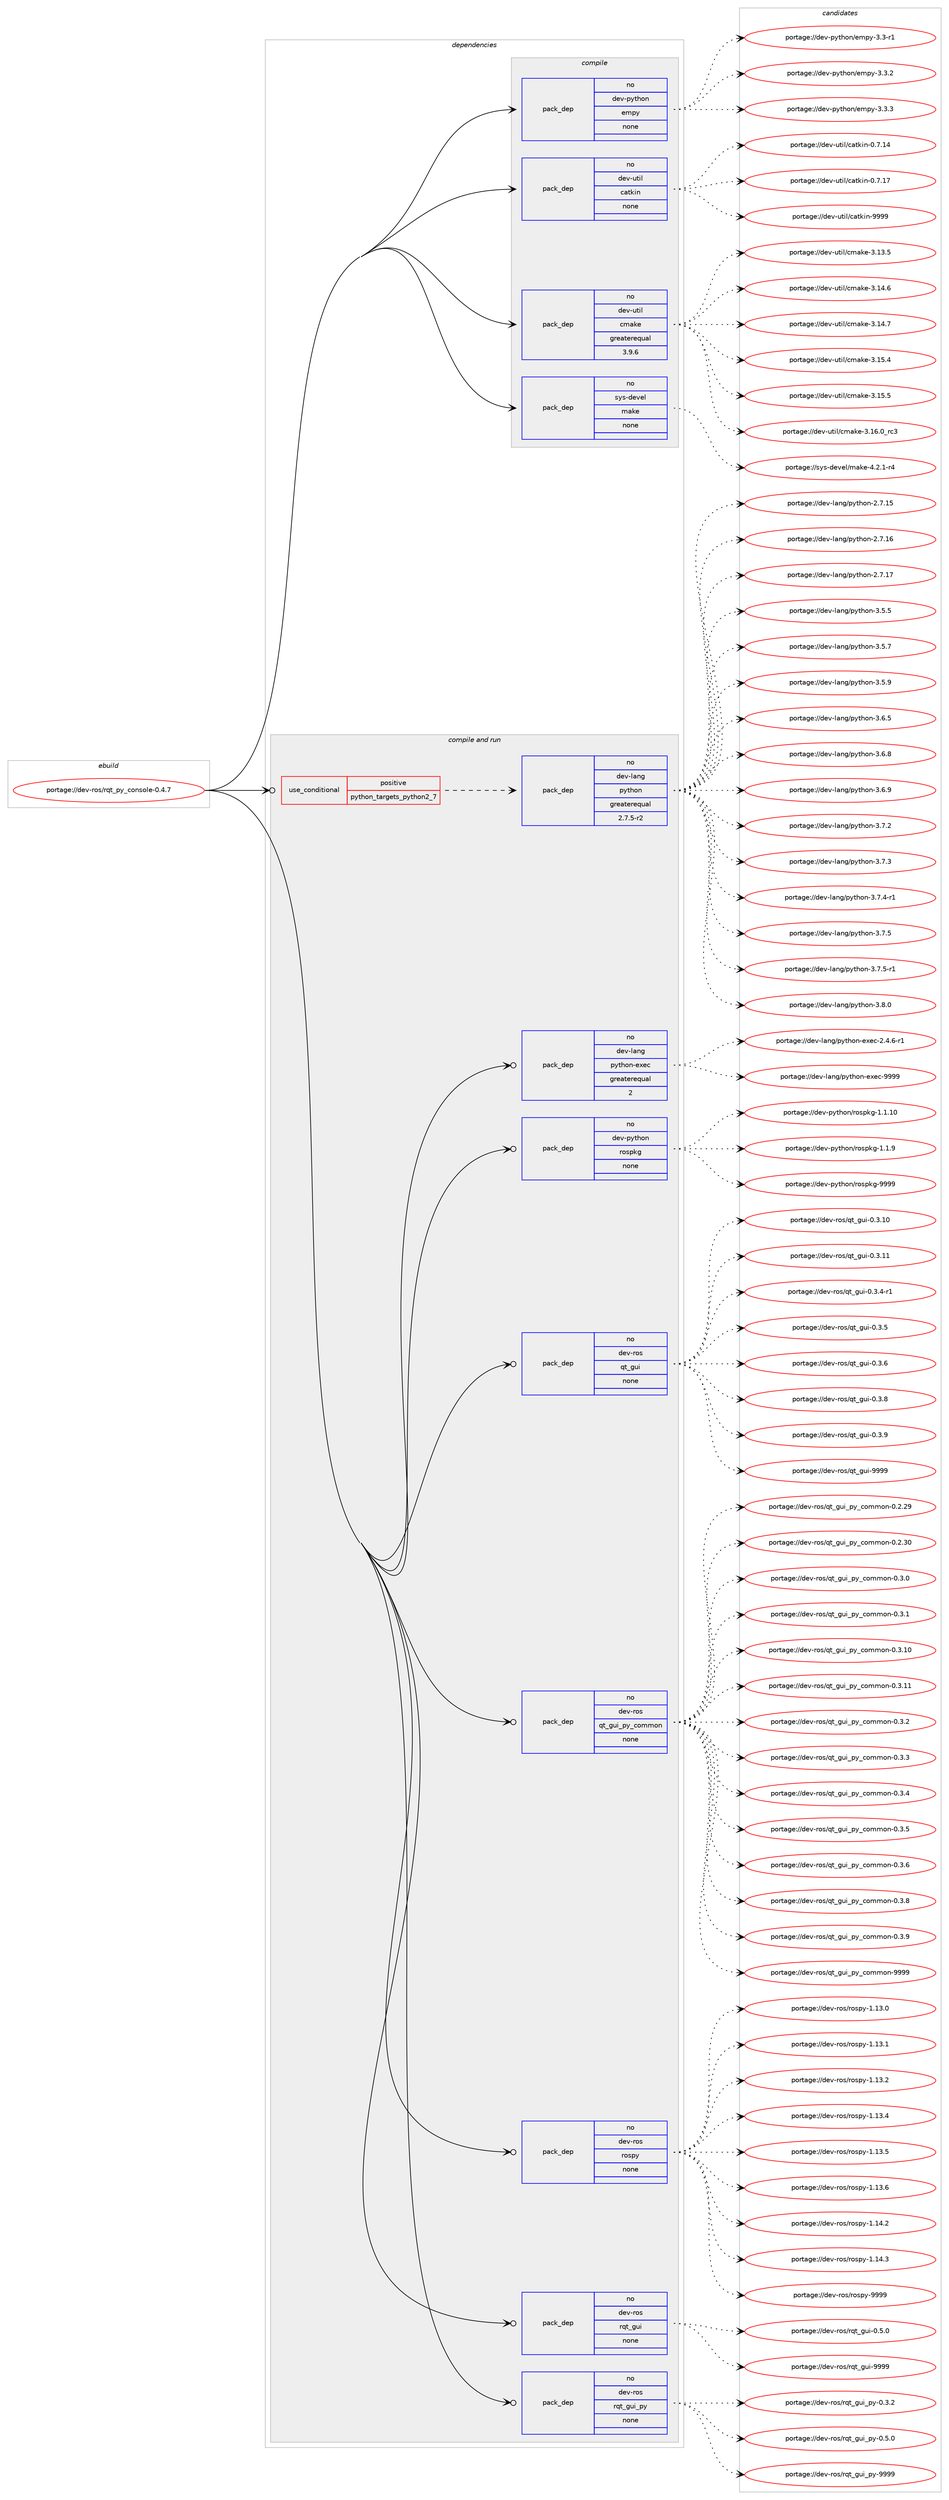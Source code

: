 digraph prolog {

# *************
# Graph options
# *************

newrank=true;
concentrate=true;
compound=true;
graph [rankdir=LR,fontname=Helvetica,fontsize=10,ranksep=1.5];#, ranksep=2.5, nodesep=0.2];
edge  [arrowhead=vee];
node  [fontname=Helvetica,fontsize=10];

# **********
# The ebuild
# **********

subgraph cluster_leftcol {
color=gray;
rank=same;
label=<<i>ebuild</i>>;
id [label="portage://dev-ros/rqt_py_console-0.4.7", color=red, width=4, href="../dev-ros/rqt_py_console-0.4.7.svg"];
}

# ****************
# The dependencies
# ****************

subgraph cluster_midcol {
color=gray;
label=<<i>dependencies</i>>;
subgraph cluster_compile {
fillcolor="#eeeeee";
style=filled;
label=<<i>compile</i>>;
subgraph pack152919 {
dependency200957 [label=<<TABLE BORDER="0" CELLBORDER="1" CELLSPACING="0" CELLPADDING="4" WIDTH="220"><TR><TD ROWSPAN="6" CELLPADDING="30">pack_dep</TD></TR><TR><TD WIDTH="110">no</TD></TR><TR><TD>dev-python</TD></TR><TR><TD>empy</TD></TR><TR><TD>none</TD></TR><TR><TD></TD></TR></TABLE>>, shape=none, color=blue];
}
id:e -> dependency200957:w [weight=20,style="solid",arrowhead="vee"];
subgraph pack152920 {
dependency200958 [label=<<TABLE BORDER="0" CELLBORDER="1" CELLSPACING="0" CELLPADDING="4" WIDTH="220"><TR><TD ROWSPAN="6" CELLPADDING="30">pack_dep</TD></TR><TR><TD WIDTH="110">no</TD></TR><TR><TD>dev-util</TD></TR><TR><TD>catkin</TD></TR><TR><TD>none</TD></TR><TR><TD></TD></TR></TABLE>>, shape=none, color=blue];
}
id:e -> dependency200958:w [weight=20,style="solid",arrowhead="vee"];
subgraph pack152921 {
dependency200959 [label=<<TABLE BORDER="0" CELLBORDER="1" CELLSPACING="0" CELLPADDING="4" WIDTH="220"><TR><TD ROWSPAN="6" CELLPADDING="30">pack_dep</TD></TR><TR><TD WIDTH="110">no</TD></TR><TR><TD>dev-util</TD></TR><TR><TD>cmake</TD></TR><TR><TD>greaterequal</TD></TR><TR><TD>3.9.6</TD></TR></TABLE>>, shape=none, color=blue];
}
id:e -> dependency200959:w [weight=20,style="solid",arrowhead="vee"];
subgraph pack152922 {
dependency200960 [label=<<TABLE BORDER="0" CELLBORDER="1" CELLSPACING="0" CELLPADDING="4" WIDTH="220"><TR><TD ROWSPAN="6" CELLPADDING="30">pack_dep</TD></TR><TR><TD WIDTH="110">no</TD></TR><TR><TD>sys-devel</TD></TR><TR><TD>make</TD></TR><TR><TD>none</TD></TR><TR><TD></TD></TR></TABLE>>, shape=none, color=blue];
}
id:e -> dependency200960:w [weight=20,style="solid",arrowhead="vee"];
}
subgraph cluster_compileandrun {
fillcolor="#eeeeee";
style=filled;
label=<<i>compile and run</i>>;
subgraph cond44610 {
dependency200961 [label=<<TABLE BORDER="0" CELLBORDER="1" CELLSPACING="0" CELLPADDING="4"><TR><TD ROWSPAN="3" CELLPADDING="10">use_conditional</TD></TR><TR><TD>positive</TD></TR><TR><TD>python_targets_python2_7</TD></TR></TABLE>>, shape=none, color=red];
subgraph pack152923 {
dependency200962 [label=<<TABLE BORDER="0" CELLBORDER="1" CELLSPACING="0" CELLPADDING="4" WIDTH="220"><TR><TD ROWSPAN="6" CELLPADDING="30">pack_dep</TD></TR><TR><TD WIDTH="110">no</TD></TR><TR><TD>dev-lang</TD></TR><TR><TD>python</TD></TR><TR><TD>greaterequal</TD></TR><TR><TD>2.7.5-r2</TD></TR></TABLE>>, shape=none, color=blue];
}
dependency200961:e -> dependency200962:w [weight=20,style="dashed",arrowhead="vee"];
}
id:e -> dependency200961:w [weight=20,style="solid",arrowhead="odotvee"];
subgraph pack152924 {
dependency200963 [label=<<TABLE BORDER="0" CELLBORDER="1" CELLSPACING="0" CELLPADDING="4" WIDTH="220"><TR><TD ROWSPAN="6" CELLPADDING="30">pack_dep</TD></TR><TR><TD WIDTH="110">no</TD></TR><TR><TD>dev-lang</TD></TR><TR><TD>python-exec</TD></TR><TR><TD>greaterequal</TD></TR><TR><TD>2</TD></TR></TABLE>>, shape=none, color=blue];
}
id:e -> dependency200963:w [weight=20,style="solid",arrowhead="odotvee"];
subgraph pack152925 {
dependency200964 [label=<<TABLE BORDER="0" CELLBORDER="1" CELLSPACING="0" CELLPADDING="4" WIDTH="220"><TR><TD ROWSPAN="6" CELLPADDING="30">pack_dep</TD></TR><TR><TD WIDTH="110">no</TD></TR><TR><TD>dev-python</TD></TR><TR><TD>rospkg</TD></TR><TR><TD>none</TD></TR><TR><TD></TD></TR></TABLE>>, shape=none, color=blue];
}
id:e -> dependency200964:w [weight=20,style="solid",arrowhead="odotvee"];
subgraph pack152926 {
dependency200965 [label=<<TABLE BORDER="0" CELLBORDER="1" CELLSPACING="0" CELLPADDING="4" WIDTH="220"><TR><TD ROWSPAN="6" CELLPADDING="30">pack_dep</TD></TR><TR><TD WIDTH="110">no</TD></TR><TR><TD>dev-ros</TD></TR><TR><TD>qt_gui</TD></TR><TR><TD>none</TD></TR><TR><TD></TD></TR></TABLE>>, shape=none, color=blue];
}
id:e -> dependency200965:w [weight=20,style="solid",arrowhead="odotvee"];
subgraph pack152927 {
dependency200966 [label=<<TABLE BORDER="0" CELLBORDER="1" CELLSPACING="0" CELLPADDING="4" WIDTH="220"><TR><TD ROWSPAN="6" CELLPADDING="30">pack_dep</TD></TR><TR><TD WIDTH="110">no</TD></TR><TR><TD>dev-ros</TD></TR><TR><TD>qt_gui_py_common</TD></TR><TR><TD>none</TD></TR><TR><TD></TD></TR></TABLE>>, shape=none, color=blue];
}
id:e -> dependency200966:w [weight=20,style="solid",arrowhead="odotvee"];
subgraph pack152928 {
dependency200967 [label=<<TABLE BORDER="0" CELLBORDER="1" CELLSPACING="0" CELLPADDING="4" WIDTH="220"><TR><TD ROWSPAN="6" CELLPADDING="30">pack_dep</TD></TR><TR><TD WIDTH="110">no</TD></TR><TR><TD>dev-ros</TD></TR><TR><TD>rospy</TD></TR><TR><TD>none</TD></TR><TR><TD></TD></TR></TABLE>>, shape=none, color=blue];
}
id:e -> dependency200967:w [weight=20,style="solid",arrowhead="odotvee"];
subgraph pack152929 {
dependency200968 [label=<<TABLE BORDER="0" CELLBORDER="1" CELLSPACING="0" CELLPADDING="4" WIDTH="220"><TR><TD ROWSPAN="6" CELLPADDING="30">pack_dep</TD></TR><TR><TD WIDTH="110">no</TD></TR><TR><TD>dev-ros</TD></TR><TR><TD>rqt_gui</TD></TR><TR><TD>none</TD></TR><TR><TD></TD></TR></TABLE>>, shape=none, color=blue];
}
id:e -> dependency200968:w [weight=20,style="solid",arrowhead="odotvee"];
subgraph pack152930 {
dependency200969 [label=<<TABLE BORDER="0" CELLBORDER="1" CELLSPACING="0" CELLPADDING="4" WIDTH="220"><TR><TD ROWSPAN="6" CELLPADDING="30">pack_dep</TD></TR><TR><TD WIDTH="110">no</TD></TR><TR><TD>dev-ros</TD></TR><TR><TD>rqt_gui_py</TD></TR><TR><TD>none</TD></TR><TR><TD></TD></TR></TABLE>>, shape=none, color=blue];
}
id:e -> dependency200969:w [weight=20,style="solid",arrowhead="odotvee"];
}
subgraph cluster_run {
fillcolor="#eeeeee";
style=filled;
label=<<i>run</i>>;
}
}

# **************
# The candidates
# **************

subgraph cluster_choices {
rank=same;
color=gray;
label=<<i>candidates</i>>;

subgraph choice152919 {
color=black;
nodesep=1;
choiceportage1001011184511212111610411111047101109112121455146514511449 [label="portage://dev-python/empy-3.3-r1", color=red, width=4,href="../dev-python/empy-3.3-r1.svg"];
choiceportage1001011184511212111610411111047101109112121455146514650 [label="portage://dev-python/empy-3.3.2", color=red, width=4,href="../dev-python/empy-3.3.2.svg"];
choiceportage1001011184511212111610411111047101109112121455146514651 [label="portage://dev-python/empy-3.3.3", color=red, width=4,href="../dev-python/empy-3.3.3.svg"];
dependency200957:e -> choiceportage1001011184511212111610411111047101109112121455146514511449:w [style=dotted,weight="100"];
dependency200957:e -> choiceportage1001011184511212111610411111047101109112121455146514650:w [style=dotted,weight="100"];
dependency200957:e -> choiceportage1001011184511212111610411111047101109112121455146514651:w [style=dotted,weight="100"];
}
subgraph choice152920 {
color=black;
nodesep=1;
choiceportage1001011184511711610510847999711610710511045484655464952 [label="portage://dev-util/catkin-0.7.14", color=red, width=4,href="../dev-util/catkin-0.7.14.svg"];
choiceportage1001011184511711610510847999711610710511045484655464955 [label="portage://dev-util/catkin-0.7.17", color=red, width=4,href="../dev-util/catkin-0.7.17.svg"];
choiceportage100101118451171161051084799971161071051104557575757 [label="portage://dev-util/catkin-9999", color=red, width=4,href="../dev-util/catkin-9999.svg"];
dependency200958:e -> choiceportage1001011184511711610510847999711610710511045484655464952:w [style=dotted,weight="100"];
dependency200958:e -> choiceportage1001011184511711610510847999711610710511045484655464955:w [style=dotted,weight="100"];
dependency200958:e -> choiceportage100101118451171161051084799971161071051104557575757:w [style=dotted,weight="100"];
}
subgraph choice152921 {
color=black;
nodesep=1;
choiceportage1001011184511711610510847991099710710145514649514653 [label="portage://dev-util/cmake-3.13.5", color=red, width=4,href="../dev-util/cmake-3.13.5.svg"];
choiceportage1001011184511711610510847991099710710145514649524654 [label="portage://dev-util/cmake-3.14.6", color=red, width=4,href="../dev-util/cmake-3.14.6.svg"];
choiceportage1001011184511711610510847991099710710145514649524655 [label="portage://dev-util/cmake-3.14.7", color=red, width=4,href="../dev-util/cmake-3.14.7.svg"];
choiceportage1001011184511711610510847991099710710145514649534652 [label="portage://dev-util/cmake-3.15.4", color=red, width=4,href="../dev-util/cmake-3.15.4.svg"];
choiceportage1001011184511711610510847991099710710145514649534653 [label="portage://dev-util/cmake-3.15.5", color=red, width=4,href="../dev-util/cmake-3.15.5.svg"];
choiceportage1001011184511711610510847991099710710145514649544648951149951 [label="portage://dev-util/cmake-3.16.0_rc3", color=red, width=4,href="../dev-util/cmake-3.16.0_rc3.svg"];
dependency200959:e -> choiceportage1001011184511711610510847991099710710145514649514653:w [style=dotted,weight="100"];
dependency200959:e -> choiceportage1001011184511711610510847991099710710145514649524654:w [style=dotted,weight="100"];
dependency200959:e -> choiceportage1001011184511711610510847991099710710145514649524655:w [style=dotted,weight="100"];
dependency200959:e -> choiceportage1001011184511711610510847991099710710145514649534652:w [style=dotted,weight="100"];
dependency200959:e -> choiceportage1001011184511711610510847991099710710145514649534653:w [style=dotted,weight="100"];
dependency200959:e -> choiceportage1001011184511711610510847991099710710145514649544648951149951:w [style=dotted,weight="100"];
}
subgraph choice152922 {
color=black;
nodesep=1;
choiceportage1151211154510010111810110847109971071014552465046494511452 [label="portage://sys-devel/make-4.2.1-r4", color=red, width=4,href="../sys-devel/make-4.2.1-r4.svg"];
dependency200960:e -> choiceportage1151211154510010111810110847109971071014552465046494511452:w [style=dotted,weight="100"];
}
subgraph choice152923 {
color=black;
nodesep=1;
choiceportage10010111845108971101034711212111610411111045504655464953 [label="portage://dev-lang/python-2.7.15", color=red, width=4,href="../dev-lang/python-2.7.15.svg"];
choiceportage10010111845108971101034711212111610411111045504655464954 [label="portage://dev-lang/python-2.7.16", color=red, width=4,href="../dev-lang/python-2.7.16.svg"];
choiceportage10010111845108971101034711212111610411111045504655464955 [label="portage://dev-lang/python-2.7.17", color=red, width=4,href="../dev-lang/python-2.7.17.svg"];
choiceportage100101118451089711010347112121116104111110455146534653 [label="portage://dev-lang/python-3.5.5", color=red, width=4,href="../dev-lang/python-3.5.5.svg"];
choiceportage100101118451089711010347112121116104111110455146534655 [label="portage://dev-lang/python-3.5.7", color=red, width=4,href="../dev-lang/python-3.5.7.svg"];
choiceportage100101118451089711010347112121116104111110455146534657 [label="portage://dev-lang/python-3.5.9", color=red, width=4,href="../dev-lang/python-3.5.9.svg"];
choiceportage100101118451089711010347112121116104111110455146544653 [label="portage://dev-lang/python-3.6.5", color=red, width=4,href="../dev-lang/python-3.6.5.svg"];
choiceportage100101118451089711010347112121116104111110455146544656 [label="portage://dev-lang/python-3.6.8", color=red, width=4,href="../dev-lang/python-3.6.8.svg"];
choiceportage100101118451089711010347112121116104111110455146544657 [label="portage://dev-lang/python-3.6.9", color=red, width=4,href="../dev-lang/python-3.6.9.svg"];
choiceportage100101118451089711010347112121116104111110455146554650 [label="portage://dev-lang/python-3.7.2", color=red, width=4,href="../dev-lang/python-3.7.2.svg"];
choiceportage100101118451089711010347112121116104111110455146554651 [label="portage://dev-lang/python-3.7.3", color=red, width=4,href="../dev-lang/python-3.7.3.svg"];
choiceportage1001011184510897110103471121211161041111104551465546524511449 [label="portage://dev-lang/python-3.7.4-r1", color=red, width=4,href="../dev-lang/python-3.7.4-r1.svg"];
choiceportage100101118451089711010347112121116104111110455146554653 [label="portage://dev-lang/python-3.7.5", color=red, width=4,href="../dev-lang/python-3.7.5.svg"];
choiceportage1001011184510897110103471121211161041111104551465546534511449 [label="portage://dev-lang/python-3.7.5-r1", color=red, width=4,href="../dev-lang/python-3.7.5-r1.svg"];
choiceportage100101118451089711010347112121116104111110455146564648 [label="portage://dev-lang/python-3.8.0", color=red, width=4,href="../dev-lang/python-3.8.0.svg"];
dependency200962:e -> choiceportage10010111845108971101034711212111610411111045504655464953:w [style=dotted,weight="100"];
dependency200962:e -> choiceportage10010111845108971101034711212111610411111045504655464954:w [style=dotted,weight="100"];
dependency200962:e -> choiceportage10010111845108971101034711212111610411111045504655464955:w [style=dotted,weight="100"];
dependency200962:e -> choiceportage100101118451089711010347112121116104111110455146534653:w [style=dotted,weight="100"];
dependency200962:e -> choiceportage100101118451089711010347112121116104111110455146534655:w [style=dotted,weight="100"];
dependency200962:e -> choiceportage100101118451089711010347112121116104111110455146534657:w [style=dotted,weight="100"];
dependency200962:e -> choiceportage100101118451089711010347112121116104111110455146544653:w [style=dotted,weight="100"];
dependency200962:e -> choiceportage100101118451089711010347112121116104111110455146544656:w [style=dotted,weight="100"];
dependency200962:e -> choiceportage100101118451089711010347112121116104111110455146544657:w [style=dotted,weight="100"];
dependency200962:e -> choiceportage100101118451089711010347112121116104111110455146554650:w [style=dotted,weight="100"];
dependency200962:e -> choiceportage100101118451089711010347112121116104111110455146554651:w [style=dotted,weight="100"];
dependency200962:e -> choiceportage1001011184510897110103471121211161041111104551465546524511449:w [style=dotted,weight="100"];
dependency200962:e -> choiceportage100101118451089711010347112121116104111110455146554653:w [style=dotted,weight="100"];
dependency200962:e -> choiceportage1001011184510897110103471121211161041111104551465546534511449:w [style=dotted,weight="100"];
dependency200962:e -> choiceportage100101118451089711010347112121116104111110455146564648:w [style=dotted,weight="100"];
}
subgraph choice152924 {
color=black;
nodesep=1;
choiceportage10010111845108971101034711212111610411111045101120101994550465246544511449 [label="portage://dev-lang/python-exec-2.4.6-r1", color=red, width=4,href="../dev-lang/python-exec-2.4.6-r1.svg"];
choiceportage10010111845108971101034711212111610411111045101120101994557575757 [label="portage://dev-lang/python-exec-9999", color=red, width=4,href="../dev-lang/python-exec-9999.svg"];
dependency200963:e -> choiceportage10010111845108971101034711212111610411111045101120101994550465246544511449:w [style=dotted,weight="100"];
dependency200963:e -> choiceportage10010111845108971101034711212111610411111045101120101994557575757:w [style=dotted,weight="100"];
}
subgraph choice152925 {
color=black;
nodesep=1;
choiceportage100101118451121211161041111104711411111511210710345494649464948 [label="portage://dev-python/rospkg-1.1.10", color=red, width=4,href="../dev-python/rospkg-1.1.10.svg"];
choiceportage1001011184511212111610411111047114111115112107103454946494657 [label="portage://dev-python/rospkg-1.1.9", color=red, width=4,href="../dev-python/rospkg-1.1.9.svg"];
choiceportage10010111845112121116104111110471141111151121071034557575757 [label="portage://dev-python/rospkg-9999", color=red, width=4,href="../dev-python/rospkg-9999.svg"];
dependency200964:e -> choiceportage100101118451121211161041111104711411111511210710345494649464948:w [style=dotted,weight="100"];
dependency200964:e -> choiceportage1001011184511212111610411111047114111115112107103454946494657:w [style=dotted,weight="100"];
dependency200964:e -> choiceportage10010111845112121116104111110471141111151121071034557575757:w [style=dotted,weight="100"];
}
subgraph choice152926 {
color=black;
nodesep=1;
choiceportage10010111845114111115471131169510311710545484651464948 [label="portage://dev-ros/qt_gui-0.3.10", color=red, width=4,href="../dev-ros/qt_gui-0.3.10.svg"];
choiceportage10010111845114111115471131169510311710545484651464949 [label="portage://dev-ros/qt_gui-0.3.11", color=red, width=4,href="../dev-ros/qt_gui-0.3.11.svg"];
choiceportage1001011184511411111547113116951031171054548465146524511449 [label="portage://dev-ros/qt_gui-0.3.4-r1", color=red, width=4,href="../dev-ros/qt_gui-0.3.4-r1.svg"];
choiceportage100101118451141111154711311695103117105454846514653 [label="portage://dev-ros/qt_gui-0.3.5", color=red, width=4,href="../dev-ros/qt_gui-0.3.5.svg"];
choiceportage100101118451141111154711311695103117105454846514654 [label="portage://dev-ros/qt_gui-0.3.6", color=red, width=4,href="../dev-ros/qt_gui-0.3.6.svg"];
choiceportage100101118451141111154711311695103117105454846514656 [label="portage://dev-ros/qt_gui-0.3.8", color=red, width=4,href="../dev-ros/qt_gui-0.3.8.svg"];
choiceportage100101118451141111154711311695103117105454846514657 [label="portage://dev-ros/qt_gui-0.3.9", color=red, width=4,href="../dev-ros/qt_gui-0.3.9.svg"];
choiceportage1001011184511411111547113116951031171054557575757 [label="portage://dev-ros/qt_gui-9999", color=red, width=4,href="../dev-ros/qt_gui-9999.svg"];
dependency200965:e -> choiceportage10010111845114111115471131169510311710545484651464948:w [style=dotted,weight="100"];
dependency200965:e -> choiceportage10010111845114111115471131169510311710545484651464949:w [style=dotted,weight="100"];
dependency200965:e -> choiceportage1001011184511411111547113116951031171054548465146524511449:w [style=dotted,weight="100"];
dependency200965:e -> choiceportage100101118451141111154711311695103117105454846514653:w [style=dotted,weight="100"];
dependency200965:e -> choiceportage100101118451141111154711311695103117105454846514654:w [style=dotted,weight="100"];
dependency200965:e -> choiceportage100101118451141111154711311695103117105454846514656:w [style=dotted,weight="100"];
dependency200965:e -> choiceportage100101118451141111154711311695103117105454846514657:w [style=dotted,weight="100"];
dependency200965:e -> choiceportage1001011184511411111547113116951031171054557575757:w [style=dotted,weight="100"];
}
subgraph choice152927 {
color=black;
nodesep=1;
choiceportage10010111845114111115471131169510311710595112121959911110910911111045484650465057 [label="portage://dev-ros/qt_gui_py_common-0.2.29", color=red, width=4,href="../dev-ros/qt_gui_py_common-0.2.29.svg"];
choiceportage10010111845114111115471131169510311710595112121959911110910911111045484650465148 [label="portage://dev-ros/qt_gui_py_common-0.2.30", color=red, width=4,href="../dev-ros/qt_gui_py_common-0.2.30.svg"];
choiceportage100101118451141111154711311695103117105951121219599111109109111110454846514648 [label="portage://dev-ros/qt_gui_py_common-0.3.0", color=red, width=4,href="../dev-ros/qt_gui_py_common-0.3.0.svg"];
choiceportage100101118451141111154711311695103117105951121219599111109109111110454846514649 [label="portage://dev-ros/qt_gui_py_common-0.3.1", color=red, width=4,href="../dev-ros/qt_gui_py_common-0.3.1.svg"];
choiceportage10010111845114111115471131169510311710595112121959911110910911111045484651464948 [label="portage://dev-ros/qt_gui_py_common-0.3.10", color=red, width=4,href="../dev-ros/qt_gui_py_common-0.3.10.svg"];
choiceportage10010111845114111115471131169510311710595112121959911110910911111045484651464949 [label="portage://dev-ros/qt_gui_py_common-0.3.11", color=red, width=4,href="../dev-ros/qt_gui_py_common-0.3.11.svg"];
choiceportage100101118451141111154711311695103117105951121219599111109109111110454846514650 [label="portage://dev-ros/qt_gui_py_common-0.3.2", color=red, width=4,href="../dev-ros/qt_gui_py_common-0.3.2.svg"];
choiceportage100101118451141111154711311695103117105951121219599111109109111110454846514651 [label="portage://dev-ros/qt_gui_py_common-0.3.3", color=red, width=4,href="../dev-ros/qt_gui_py_common-0.3.3.svg"];
choiceportage100101118451141111154711311695103117105951121219599111109109111110454846514652 [label="portage://dev-ros/qt_gui_py_common-0.3.4", color=red, width=4,href="../dev-ros/qt_gui_py_common-0.3.4.svg"];
choiceportage100101118451141111154711311695103117105951121219599111109109111110454846514653 [label="portage://dev-ros/qt_gui_py_common-0.3.5", color=red, width=4,href="../dev-ros/qt_gui_py_common-0.3.5.svg"];
choiceportage100101118451141111154711311695103117105951121219599111109109111110454846514654 [label="portage://dev-ros/qt_gui_py_common-0.3.6", color=red, width=4,href="../dev-ros/qt_gui_py_common-0.3.6.svg"];
choiceportage100101118451141111154711311695103117105951121219599111109109111110454846514656 [label="portage://dev-ros/qt_gui_py_common-0.3.8", color=red, width=4,href="../dev-ros/qt_gui_py_common-0.3.8.svg"];
choiceportage100101118451141111154711311695103117105951121219599111109109111110454846514657 [label="portage://dev-ros/qt_gui_py_common-0.3.9", color=red, width=4,href="../dev-ros/qt_gui_py_common-0.3.9.svg"];
choiceportage1001011184511411111547113116951031171059511212195991111091091111104557575757 [label="portage://dev-ros/qt_gui_py_common-9999", color=red, width=4,href="../dev-ros/qt_gui_py_common-9999.svg"];
dependency200966:e -> choiceportage10010111845114111115471131169510311710595112121959911110910911111045484650465057:w [style=dotted,weight="100"];
dependency200966:e -> choiceportage10010111845114111115471131169510311710595112121959911110910911111045484650465148:w [style=dotted,weight="100"];
dependency200966:e -> choiceportage100101118451141111154711311695103117105951121219599111109109111110454846514648:w [style=dotted,weight="100"];
dependency200966:e -> choiceportage100101118451141111154711311695103117105951121219599111109109111110454846514649:w [style=dotted,weight="100"];
dependency200966:e -> choiceportage10010111845114111115471131169510311710595112121959911110910911111045484651464948:w [style=dotted,weight="100"];
dependency200966:e -> choiceportage10010111845114111115471131169510311710595112121959911110910911111045484651464949:w [style=dotted,weight="100"];
dependency200966:e -> choiceportage100101118451141111154711311695103117105951121219599111109109111110454846514650:w [style=dotted,weight="100"];
dependency200966:e -> choiceportage100101118451141111154711311695103117105951121219599111109109111110454846514651:w [style=dotted,weight="100"];
dependency200966:e -> choiceportage100101118451141111154711311695103117105951121219599111109109111110454846514652:w [style=dotted,weight="100"];
dependency200966:e -> choiceportage100101118451141111154711311695103117105951121219599111109109111110454846514653:w [style=dotted,weight="100"];
dependency200966:e -> choiceportage100101118451141111154711311695103117105951121219599111109109111110454846514654:w [style=dotted,weight="100"];
dependency200966:e -> choiceportage100101118451141111154711311695103117105951121219599111109109111110454846514656:w [style=dotted,weight="100"];
dependency200966:e -> choiceportage100101118451141111154711311695103117105951121219599111109109111110454846514657:w [style=dotted,weight="100"];
dependency200966:e -> choiceportage1001011184511411111547113116951031171059511212195991111091091111104557575757:w [style=dotted,weight="100"];
}
subgraph choice152928 {
color=black;
nodesep=1;
choiceportage100101118451141111154711411111511212145494649514648 [label="portage://dev-ros/rospy-1.13.0", color=red, width=4,href="../dev-ros/rospy-1.13.0.svg"];
choiceportage100101118451141111154711411111511212145494649514649 [label="portage://dev-ros/rospy-1.13.1", color=red, width=4,href="../dev-ros/rospy-1.13.1.svg"];
choiceportage100101118451141111154711411111511212145494649514650 [label="portage://dev-ros/rospy-1.13.2", color=red, width=4,href="../dev-ros/rospy-1.13.2.svg"];
choiceportage100101118451141111154711411111511212145494649514652 [label="portage://dev-ros/rospy-1.13.4", color=red, width=4,href="../dev-ros/rospy-1.13.4.svg"];
choiceportage100101118451141111154711411111511212145494649514653 [label="portage://dev-ros/rospy-1.13.5", color=red, width=4,href="../dev-ros/rospy-1.13.5.svg"];
choiceportage100101118451141111154711411111511212145494649514654 [label="portage://dev-ros/rospy-1.13.6", color=red, width=4,href="../dev-ros/rospy-1.13.6.svg"];
choiceportage100101118451141111154711411111511212145494649524650 [label="portage://dev-ros/rospy-1.14.2", color=red, width=4,href="../dev-ros/rospy-1.14.2.svg"];
choiceportage100101118451141111154711411111511212145494649524651 [label="portage://dev-ros/rospy-1.14.3", color=red, width=4,href="../dev-ros/rospy-1.14.3.svg"];
choiceportage10010111845114111115471141111151121214557575757 [label="portage://dev-ros/rospy-9999", color=red, width=4,href="../dev-ros/rospy-9999.svg"];
dependency200967:e -> choiceportage100101118451141111154711411111511212145494649514648:w [style=dotted,weight="100"];
dependency200967:e -> choiceportage100101118451141111154711411111511212145494649514649:w [style=dotted,weight="100"];
dependency200967:e -> choiceportage100101118451141111154711411111511212145494649514650:w [style=dotted,weight="100"];
dependency200967:e -> choiceportage100101118451141111154711411111511212145494649514652:w [style=dotted,weight="100"];
dependency200967:e -> choiceportage100101118451141111154711411111511212145494649514653:w [style=dotted,weight="100"];
dependency200967:e -> choiceportage100101118451141111154711411111511212145494649514654:w [style=dotted,weight="100"];
dependency200967:e -> choiceportage100101118451141111154711411111511212145494649524650:w [style=dotted,weight="100"];
dependency200967:e -> choiceportage100101118451141111154711411111511212145494649524651:w [style=dotted,weight="100"];
dependency200967:e -> choiceportage10010111845114111115471141111151121214557575757:w [style=dotted,weight="100"];
}
subgraph choice152929 {
color=black;
nodesep=1;
choiceportage100101118451141111154711411311695103117105454846534648 [label="portage://dev-ros/rqt_gui-0.5.0", color=red, width=4,href="../dev-ros/rqt_gui-0.5.0.svg"];
choiceportage1001011184511411111547114113116951031171054557575757 [label="portage://dev-ros/rqt_gui-9999", color=red, width=4,href="../dev-ros/rqt_gui-9999.svg"];
dependency200968:e -> choiceportage100101118451141111154711411311695103117105454846534648:w [style=dotted,weight="100"];
dependency200968:e -> choiceportage1001011184511411111547114113116951031171054557575757:w [style=dotted,weight="100"];
}
subgraph choice152930 {
color=black;
nodesep=1;
choiceportage10010111845114111115471141131169510311710595112121454846514650 [label="portage://dev-ros/rqt_gui_py-0.3.2", color=red, width=4,href="../dev-ros/rqt_gui_py-0.3.2.svg"];
choiceportage10010111845114111115471141131169510311710595112121454846534648 [label="portage://dev-ros/rqt_gui_py-0.5.0", color=red, width=4,href="../dev-ros/rqt_gui_py-0.5.0.svg"];
choiceportage100101118451141111154711411311695103117105951121214557575757 [label="portage://dev-ros/rqt_gui_py-9999", color=red, width=4,href="../dev-ros/rqt_gui_py-9999.svg"];
dependency200969:e -> choiceportage10010111845114111115471141131169510311710595112121454846514650:w [style=dotted,weight="100"];
dependency200969:e -> choiceportage10010111845114111115471141131169510311710595112121454846534648:w [style=dotted,weight="100"];
dependency200969:e -> choiceportage100101118451141111154711411311695103117105951121214557575757:w [style=dotted,weight="100"];
}
}

}
